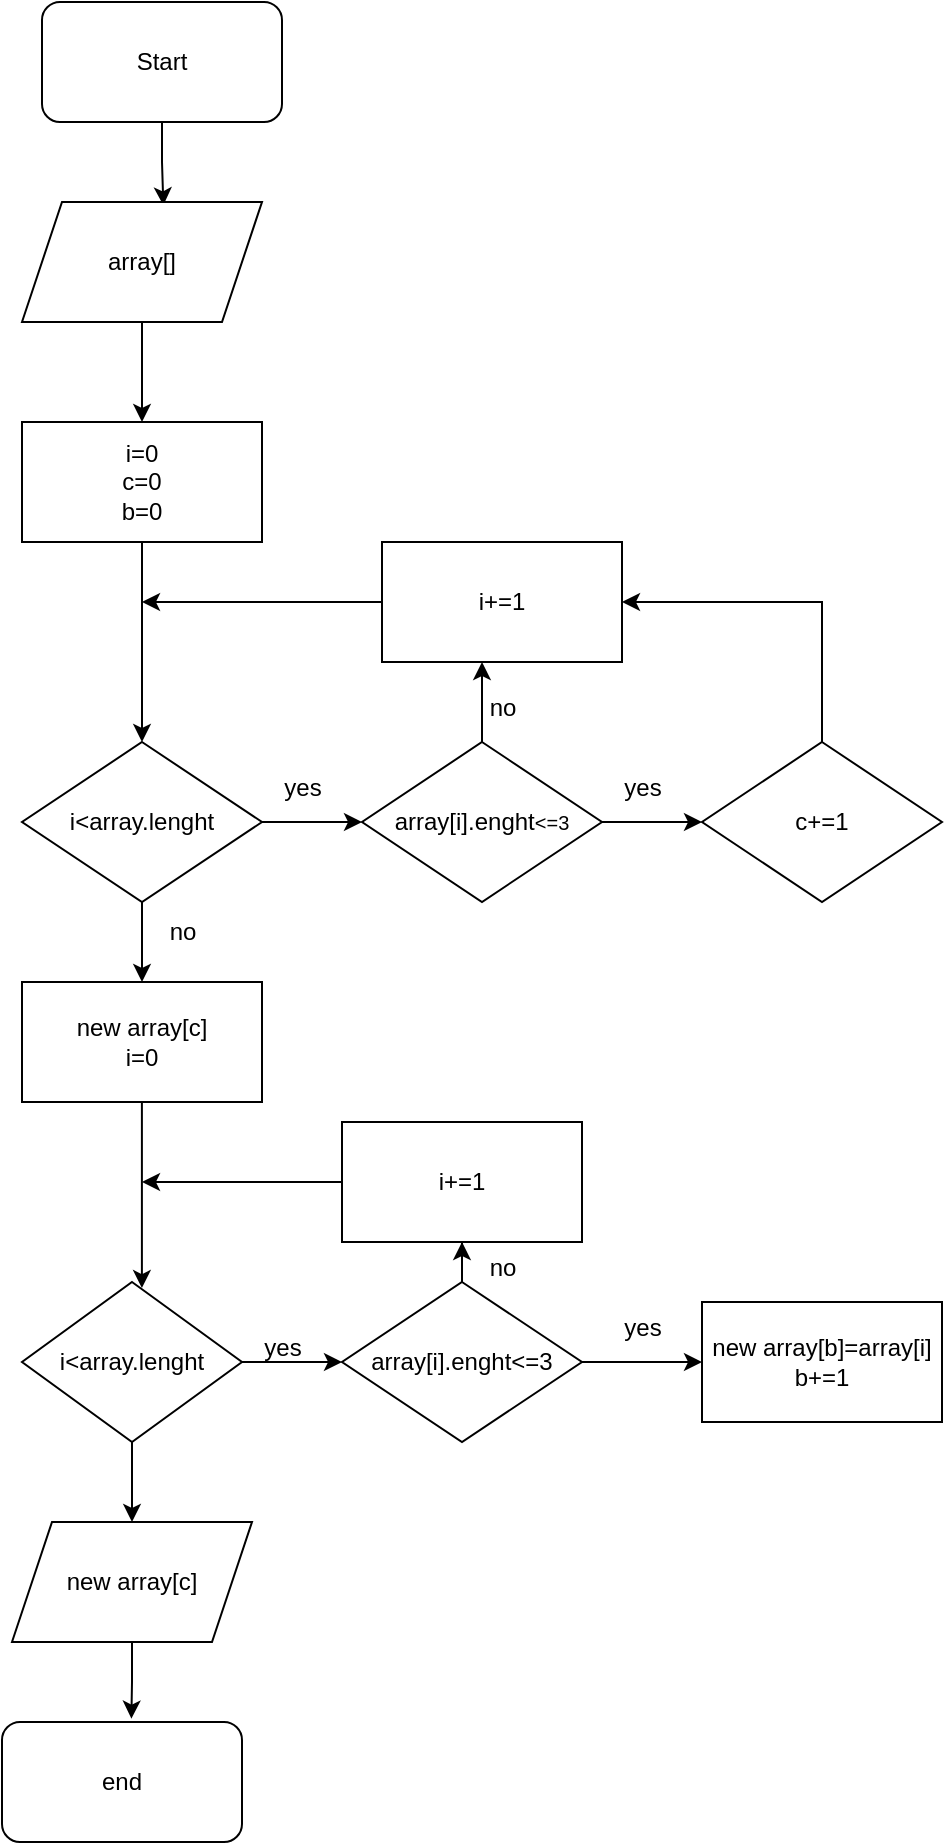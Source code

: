 <mxfile version="21.6.8" type="device">
  <diagram id="C5RBs43oDa-KdzZeNtuy" name="Page-1">
    <mxGraphModel dx="1434" dy="884" grid="1" gridSize="10" guides="1" tooltips="1" connect="1" arrows="1" fold="1" page="1" pageScale="1" pageWidth="827" pageHeight="1169" math="0" shadow="0">
      <root>
        <mxCell id="WIyWlLk6GJQsqaUBKTNV-0" />
        <mxCell id="WIyWlLk6GJQsqaUBKTNV-1" parent="WIyWlLk6GJQsqaUBKTNV-0" />
        <mxCell id="ylPN_ArfAfRFQuKO6rd8-18" style="edgeStyle=orthogonalEdgeStyle;rounded=0;orthogonalLoop=1;jettySize=auto;html=1;entryX=0.589;entryY=0.028;entryDx=0;entryDy=0;entryPerimeter=0;" edge="1" parent="WIyWlLk6GJQsqaUBKTNV-1" source="ylPN_ArfAfRFQuKO6rd8-0" target="ylPN_ArfAfRFQuKO6rd8-1">
          <mxGeometry relative="1" as="geometry" />
        </mxCell>
        <mxCell id="ylPN_ArfAfRFQuKO6rd8-0" value="Start" style="rounded=1;whiteSpace=wrap;html=1;" vertex="1" parent="WIyWlLk6GJQsqaUBKTNV-1">
          <mxGeometry x="160" y="50" width="120" height="60" as="geometry" />
        </mxCell>
        <mxCell id="ylPN_ArfAfRFQuKO6rd8-19" style="edgeStyle=orthogonalEdgeStyle;rounded=0;orthogonalLoop=1;jettySize=auto;html=1;entryX=0.5;entryY=0;entryDx=0;entryDy=0;" edge="1" parent="WIyWlLk6GJQsqaUBKTNV-1" source="ylPN_ArfAfRFQuKO6rd8-1" target="ylPN_ArfAfRFQuKO6rd8-2">
          <mxGeometry relative="1" as="geometry" />
        </mxCell>
        <mxCell id="ylPN_ArfAfRFQuKO6rd8-1" value="array[]" style="shape=parallelogram;perimeter=parallelogramPerimeter;whiteSpace=wrap;html=1;fixedSize=1;" vertex="1" parent="WIyWlLk6GJQsqaUBKTNV-1">
          <mxGeometry x="150" y="150" width="120" height="60" as="geometry" />
        </mxCell>
        <mxCell id="ylPN_ArfAfRFQuKO6rd8-20" style="edgeStyle=orthogonalEdgeStyle;rounded=0;orthogonalLoop=1;jettySize=auto;html=1;entryX=0.5;entryY=0;entryDx=0;entryDy=0;" edge="1" parent="WIyWlLk6GJQsqaUBKTNV-1" source="ylPN_ArfAfRFQuKO6rd8-2" target="ylPN_ArfAfRFQuKO6rd8-4">
          <mxGeometry relative="1" as="geometry" />
        </mxCell>
        <mxCell id="ylPN_ArfAfRFQuKO6rd8-2" value="i=0&lt;br&gt;c=0&lt;br&gt;b=0" style="rounded=0;whiteSpace=wrap;html=1;" vertex="1" parent="WIyWlLk6GJQsqaUBKTNV-1">
          <mxGeometry x="150" y="260" width="120" height="60" as="geometry" />
        </mxCell>
        <mxCell id="ylPN_ArfAfRFQuKO6rd8-25" style="edgeStyle=orthogonalEdgeStyle;rounded=0;orthogonalLoop=1;jettySize=auto;html=1;" edge="1" parent="WIyWlLk6GJQsqaUBKTNV-1" source="ylPN_ArfAfRFQuKO6rd8-3">
          <mxGeometry relative="1" as="geometry">
            <mxPoint x="210" y="350" as="targetPoint" />
          </mxGeometry>
        </mxCell>
        <mxCell id="ylPN_ArfAfRFQuKO6rd8-3" value="i+=1" style="rounded=0;whiteSpace=wrap;html=1;" vertex="1" parent="WIyWlLk6GJQsqaUBKTNV-1">
          <mxGeometry x="330" y="320" width="120" height="60" as="geometry" />
        </mxCell>
        <mxCell id="ylPN_ArfAfRFQuKO6rd8-21" style="edgeStyle=orthogonalEdgeStyle;rounded=0;orthogonalLoop=1;jettySize=auto;html=1;" edge="1" parent="WIyWlLk6GJQsqaUBKTNV-1" source="ylPN_ArfAfRFQuKO6rd8-4" target="ylPN_ArfAfRFQuKO6rd8-5">
          <mxGeometry relative="1" as="geometry" />
        </mxCell>
        <mxCell id="ylPN_ArfAfRFQuKO6rd8-29" style="edgeStyle=orthogonalEdgeStyle;rounded=0;orthogonalLoop=1;jettySize=auto;html=1;entryX=0.5;entryY=0;entryDx=0;entryDy=0;" edge="1" parent="WIyWlLk6GJQsqaUBKTNV-1" source="ylPN_ArfAfRFQuKO6rd8-4" target="ylPN_ArfAfRFQuKO6rd8-8">
          <mxGeometry relative="1" as="geometry" />
        </mxCell>
        <mxCell id="ylPN_ArfAfRFQuKO6rd8-4" value="i&amp;lt;array.lenght" style="rhombus;whiteSpace=wrap;html=1;" vertex="1" parent="WIyWlLk6GJQsqaUBKTNV-1">
          <mxGeometry x="150" y="420" width="120" height="80" as="geometry" />
        </mxCell>
        <mxCell id="ylPN_ArfAfRFQuKO6rd8-22" value="" style="edgeStyle=orthogonalEdgeStyle;rounded=0;orthogonalLoop=1;jettySize=auto;html=1;" edge="1" parent="WIyWlLk6GJQsqaUBKTNV-1" source="ylPN_ArfAfRFQuKO6rd8-5" target="ylPN_ArfAfRFQuKO6rd8-6">
          <mxGeometry relative="1" as="geometry" />
        </mxCell>
        <mxCell id="ylPN_ArfAfRFQuKO6rd8-24" value="" style="edgeStyle=orthogonalEdgeStyle;rounded=0;orthogonalLoop=1;jettySize=auto;html=1;" edge="1" parent="WIyWlLk6GJQsqaUBKTNV-1" source="ylPN_ArfAfRFQuKO6rd8-5" target="ylPN_ArfAfRFQuKO6rd8-3">
          <mxGeometry relative="1" as="geometry">
            <Array as="points">
              <mxPoint x="380" y="390" />
              <mxPoint x="380" y="390" />
            </Array>
          </mxGeometry>
        </mxCell>
        <mxCell id="ylPN_ArfAfRFQuKO6rd8-5" value="array[i].enght&lt;span style=&quot;font-size: 10px;&quot;&gt;&amp;lt;=3&lt;/span&gt;" style="rhombus;whiteSpace=wrap;html=1;" vertex="1" parent="WIyWlLk6GJQsqaUBKTNV-1">
          <mxGeometry x="320" y="420" width="120" height="80" as="geometry" />
        </mxCell>
        <mxCell id="ylPN_ArfAfRFQuKO6rd8-23" style="edgeStyle=orthogonalEdgeStyle;rounded=0;orthogonalLoop=1;jettySize=auto;html=1;entryX=1;entryY=0.5;entryDx=0;entryDy=0;" edge="1" parent="WIyWlLk6GJQsqaUBKTNV-1" source="ylPN_ArfAfRFQuKO6rd8-6" target="ylPN_ArfAfRFQuKO6rd8-3">
          <mxGeometry relative="1" as="geometry">
            <Array as="points">
              <mxPoint x="550" y="350" />
            </Array>
          </mxGeometry>
        </mxCell>
        <mxCell id="ylPN_ArfAfRFQuKO6rd8-6" value="c+=1" style="rhombus;whiteSpace=wrap;html=1;" vertex="1" parent="WIyWlLk6GJQsqaUBKTNV-1">
          <mxGeometry x="490" y="420" width="120" height="80" as="geometry" />
        </mxCell>
        <mxCell id="ylPN_ArfAfRFQuKO6rd8-30" style="edgeStyle=orthogonalEdgeStyle;rounded=0;orthogonalLoop=1;jettySize=auto;html=1;entryX=0.545;entryY=0.038;entryDx=0;entryDy=0;entryPerimeter=0;" edge="1" parent="WIyWlLk6GJQsqaUBKTNV-1" source="ylPN_ArfAfRFQuKO6rd8-8" target="ylPN_ArfAfRFQuKO6rd8-11">
          <mxGeometry relative="1" as="geometry" />
        </mxCell>
        <mxCell id="ylPN_ArfAfRFQuKO6rd8-8" value="new array[c]&lt;br&gt;i=0" style="rounded=0;whiteSpace=wrap;html=1;" vertex="1" parent="WIyWlLk6GJQsqaUBKTNV-1">
          <mxGeometry x="150" y="540" width="120" height="60" as="geometry" />
        </mxCell>
        <mxCell id="ylPN_ArfAfRFQuKO6rd8-36" style="edgeStyle=orthogonalEdgeStyle;rounded=0;orthogonalLoop=1;jettySize=auto;html=1;" edge="1" parent="WIyWlLk6GJQsqaUBKTNV-1" source="ylPN_ArfAfRFQuKO6rd8-9">
          <mxGeometry relative="1" as="geometry">
            <mxPoint x="210" y="640" as="targetPoint" />
          </mxGeometry>
        </mxCell>
        <mxCell id="ylPN_ArfAfRFQuKO6rd8-9" value="i+=1" style="rounded=0;whiteSpace=wrap;html=1;" vertex="1" parent="WIyWlLk6GJQsqaUBKTNV-1">
          <mxGeometry x="310" y="610" width="120" height="60" as="geometry" />
        </mxCell>
        <mxCell id="ylPN_ArfAfRFQuKO6rd8-34" style="edgeStyle=orthogonalEdgeStyle;rounded=0;orthogonalLoop=1;jettySize=auto;html=1;entryX=0;entryY=0.5;entryDx=0;entryDy=0;" edge="1" parent="WIyWlLk6GJQsqaUBKTNV-1" source="ylPN_ArfAfRFQuKO6rd8-10" target="ylPN_ArfAfRFQuKO6rd8-13">
          <mxGeometry relative="1" as="geometry" />
        </mxCell>
        <mxCell id="ylPN_ArfAfRFQuKO6rd8-35" value="" style="edgeStyle=orthogonalEdgeStyle;rounded=0;orthogonalLoop=1;jettySize=auto;html=1;" edge="1" parent="WIyWlLk6GJQsqaUBKTNV-1" source="ylPN_ArfAfRFQuKO6rd8-10" target="ylPN_ArfAfRFQuKO6rd8-9">
          <mxGeometry relative="1" as="geometry" />
        </mxCell>
        <mxCell id="ylPN_ArfAfRFQuKO6rd8-10" value="array[i].enght&amp;lt;=3" style="rhombus;whiteSpace=wrap;html=1;" vertex="1" parent="WIyWlLk6GJQsqaUBKTNV-1">
          <mxGeometry x="310" y="690" width="120" height="80" as="geometry" />
        </mxCell>
        <mxCell id="ylPN_ArfAfRFQuKO6rd8-31" style="edgeStyle=orthogonalEdgeStyle;rounded=0;orthogonalLoop=1;jettySize=auto;html=1;" edge="1" parent="WIyWlLk6GJQsqaUBKTNV-1" source="ylPN_ArfAfRFQuKO6rd8-11" target="ylPN_ArfAfRFQuKO6rd8-14">
          <mxGeometry relative="1" as="geometry" />
        </mxCell>
        <mxCell id="ylPN_ArfAfRFQuKO6rd8-33" style="edgeStyle=orthogonalEdgeStyle;rounded=0;orthogonalLoop=1;jettySize=auto;html=1;entryX=0;entryY=0.5;entryDx=0;entryDy=0;" edge="1" parent="WIyWlLk6GJQsqaUBKTNV-1" source="ylPN_ArfAfRFQuKO6rd8-11" target="ylPN_ArfAfRFQuKO6rd8-10">
          <mxGeometry relative="1" as="geometry" />
        </mxCell>
        <mxCell id="ylPN_ArfAfRFQuKO6rd8-11" value="i&amp;lt;array.lenght" style="rhombus;whiteSpace=wrap;html=1;" vertex="1" parent="WIyWlLk6GJQsqaUBKTNV-1">
          <mxGeometry x="150" y="690" width="110" height="80" as="geometry" />
        </mxCell>
        <mxCell id="ylPN_ArfAfRFQuKO6rd8-13" value="new array[b]=array[i]&lt;br&gt;b+=1" style="rounded=0;whiteSpace=wrap;html=1;" vertex="1" parent="WIyWlLk6GJQsqaUBKTNV-1">
          <mxGeometry x="490" y="700" width="120" height="60" as="geometry" />
        </mxCell>
        <mxCell id="ylPN_ArfAfRFQuKO6rd8-32" style="edgeStyle=orthogonalEdgeStyle;rounded=0;orthogonalLoop=1;jettySize=auto;html=1;entryX=0.539;entryY=-0.028;entryDx=0;entryDy=0;entryPerimeter=0;" edge="1" parent="WIyWlLk6GJQsqaUBKTNV-1" source="ylPN_ArfAfRFQuKO6rd8-14" target="ylPN_ArfAfRFQuKO6rd8-15">
          <mxGeometry relative="1" as="geometry" />
        </mxCell>
        <mxCell id="ylPN_ArfAfRFQuKO6rd8-14" value="new array[c]" style="shape=parallelogram;perimeter=parallelogramPerimeter;whiteSpace=wrap;html=1;fixedSize=1;" vertex="1" parent="WIyWlLk6GJQsqaUBKTNV-1">
          <mxGeometry x="145" y="810" width="120" height="60" as="geometry" />
        </mxCell>
        <mxCell id="ylPN_ArfAfRFQuKO6rd8-15" value="end" style="rounded=1;whiteSpace=wrap;html=1;" vertex="1" parent="WIyWlLk6GJQsqaUBKTNV-1">
          <mxGeometry x="140" y="910" width="120" height="60" as="geometry" />
        </mxCell>
        <mxCell id="ylPN_ArfAfRFQuKO6rd8-26" value="no" style="text;html=1;align=center;verticalAlign=middle;resizable=0;points=[];autosize=1;strokeColor=none;fillColor=none;" vertex="1" parent="WIyWlLk6GJQsqaUBKTNV-1">
          <mxGeometry x="370" y="388" width="40" height="30" as="geometry" />
        </mxCell>
        <mxCell id="ylPN_ArfAfRFQuKO6rd8-27" value="yes" style="text;html=1;align=center;verticalAlign=middle;resizable=0;points=[];autosize=1;strokeColor=none;fillColor=none;" vertex="1" parent="WIyWlLk6GJQsqaUBKTNV-1">
          <mxGeometry x="270" y="428" width="40" height="30" as="geometry" />
        </mxCell>
        <mxCell id="ylPN_ArfAfRFQuKO6rd8-28" value="yes" style="text;html=1;align=center;verticalAlign=middle;resizable=0;points=[];autosize=1;strokeColor=none;fillColor=none;" vertex="1" parent="WIyWlLk6GJQsqaUBKTNV-1">
          <mxGeometry x="440" y="428" width="40" height="30" as="geometry" />
        </mxCell>
        <mxCell id="ylPN_ArfAfRFQuKO6rd8-37" value="no" style="text;html=1;align=center;verticalAlign=middle;resizable=0;points=[];autosize=1;strokeColor=none;fillColor=none;" vertex="1" parent="WIyWlLk6GJQsqaUBKTNV-1">
          <mxGeometry x="370" y="668" width="40" height="30" as="geometry" />
        </mxCell>
        <mxCell id="ylPN_ArfAfRFQuKO6rd8-38" value="yes" style="text;html=1;align=center;verticalAlign=middle;resizable=0;points=[];autosize=1;strokeColor=none;fillColor=none;" vertex="1" parent="WIyWlLk6GJQsqaUBKTNV-1">
          <mxGeometry x="260" y="708" width="40" height="30" as="geometry" />
        </mxCell>
        <mxCell id="ylPN_ArfAfRFQuKO6rd8-39" value="yes" style="text;html=1;align=center;verticalAlign=middle;resizable=0;points=[];autosize=1;strokeColor=none;fillColor=none;" vertex="1" parent="WIyWlLk6GJQsqaUBKTNV-1">
          <mxGeometry x="440" y="698" width="40" height="30" as="geometry" />
        </mxCell>
        <mxCell id="ylPN_ArfAfRFQuKO6rd8-40" value="no" style="text;html=1;align=center;verticalAlign=middle;resizable=0;points=[];autosize=1;strokeColor=none;fillColor=none;" vertex="1" parent="WIyWlLk6GJQsqaUBKTNV-1">
          <mxGeometry x="210" y="500" width="40" height="30" as="geometry" />
        </mxCell>
      </root>
    </mxGraphModel>
  </diagram>
</mxfile>
